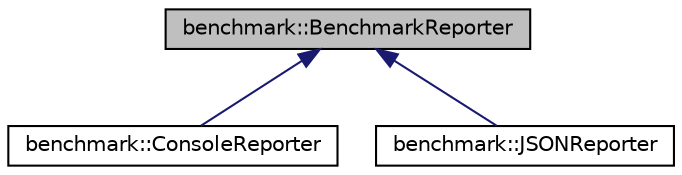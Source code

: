 digraph "benchmark::BenchmarkReporter"
{
 // LATEX_PDF_SIZE
  edge [fontname="Helvetica",fontsize="10",labelfontname="Helvetica",labelfontsize="10"];
  node [fontname="Helvetica",fontsize="10",shape=record];
  Node1 [label="benchmark::BenchmarkReporter",height=0.2,width=0.4,color="black", fillcolor="grey75", style="filled", fontcolor="black",tooltip=" "];
  Node1 -> Node2 [dir="back",color="midnightblue",fontsize="10",style="solid",fontname="Helvetica"];
  Node2 [label="benchmark::ConsoleReporter",height=0.2,width=0.4,color="black", fillcolor="white", style="filled",URL="$classbenchmark_1_1ConsoleReporter.html",tooltip=" "];
  Node1 -> Node3 [dir="back",color="midnightblue",fontsize="10",style="solid",fontname="Helvetica"];
  Node3 [label="benchmark::JSONReporter",height=0.2,width=0.4,color="black", fillcolor="white", style="filled",URL="$classbenchmark_1_1JSONReporter.html",tooltip=" "];
}
